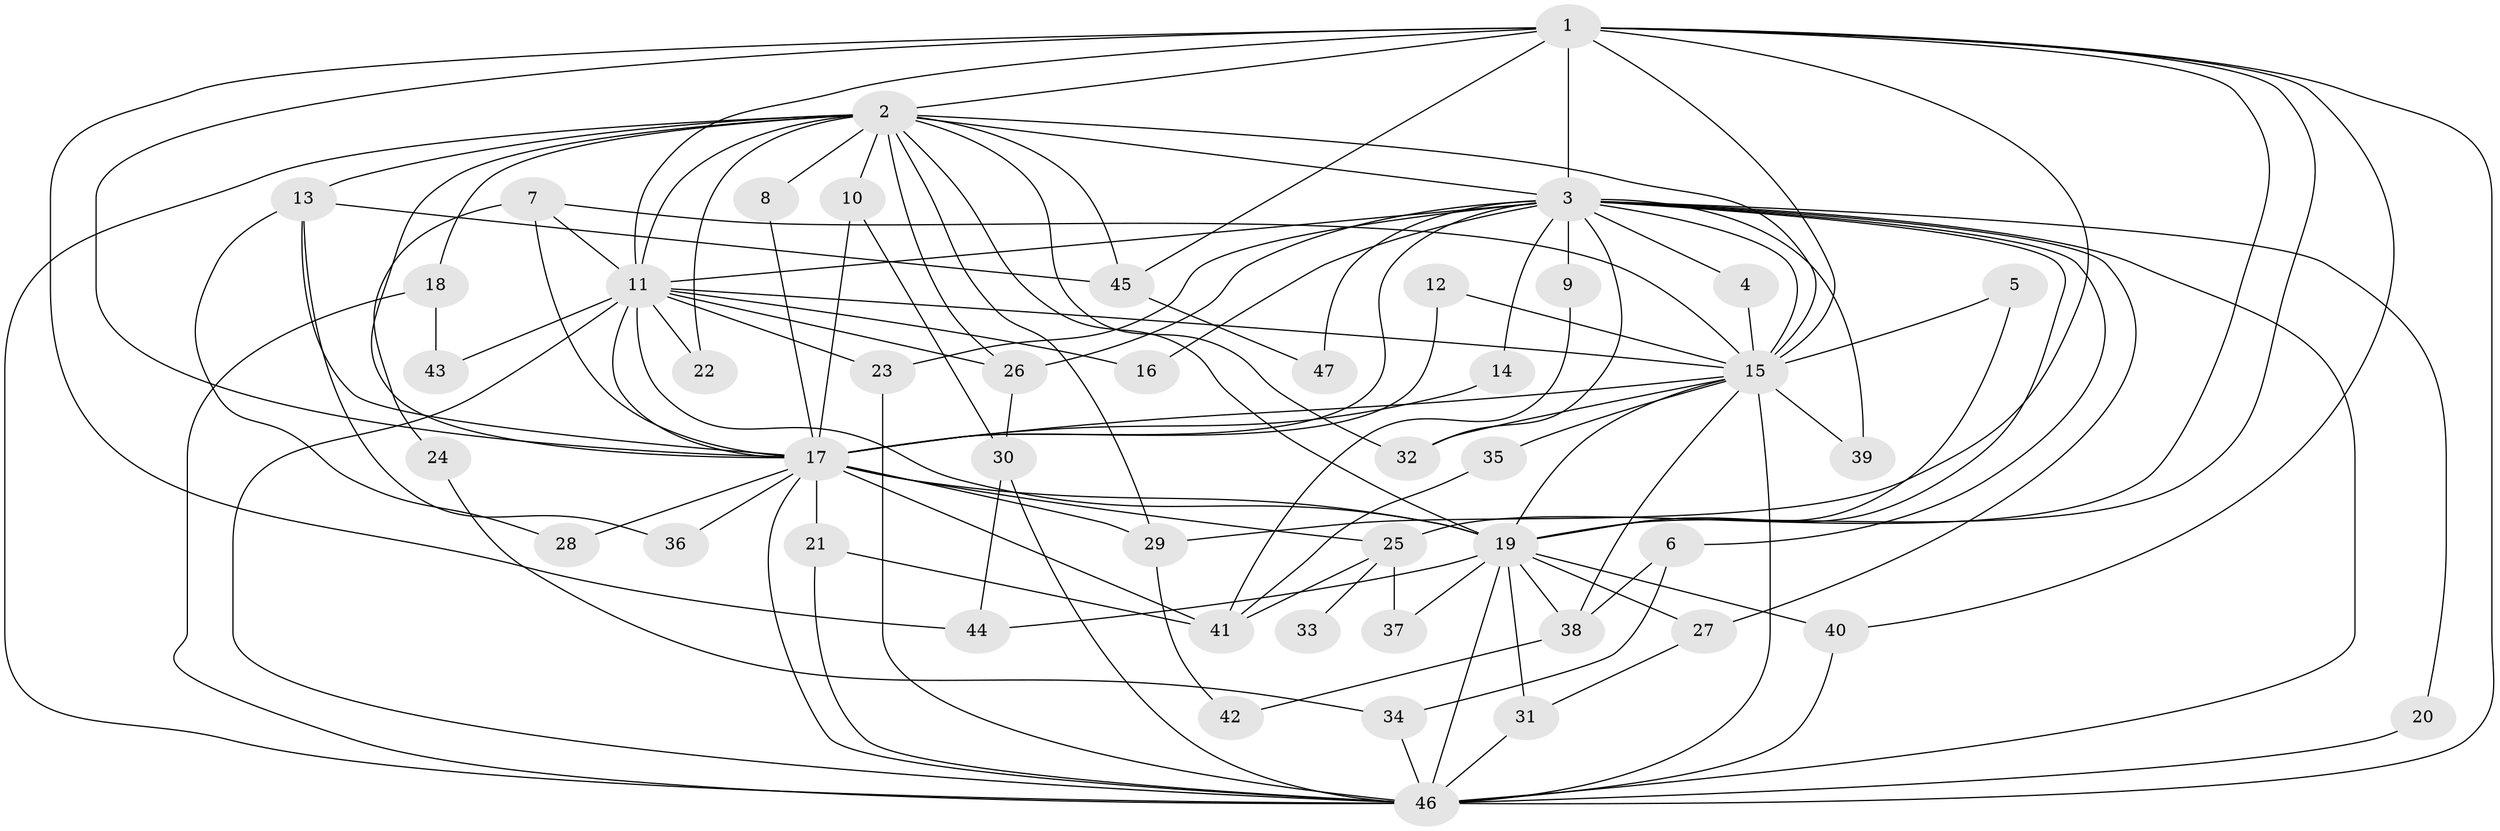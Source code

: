 // original degree distribution, {14: 0.013333333333333334, 22: 0.013333333333333334, 13: 0.013333333333333334, 17: 0.02666666666666667, 19: 0.013333333333333334, 25: 0.013333333333333334, 20: 0.013333333333333334, 12: 0.013333333333333334, 16: 0.013333333333333334, 4: 0.10666666666666667, 2: 0.5466666666666666, 6: 0.013333333333333334, 3: 0.14666666666666667, 7: 0.013333333333333334, 5: 0.04}
// Generated by graph-tools (version 1.1) at 2025/36/03/04/25 23:36:18]
// undirected, 47 vertices, 116 edges
graph export_dot {
  node [color=gray90,style=filled];
  1;
  2;
  3;
  4;
  5;
  6;
  7;
  8;
  9;
  10;
  11;
  12;
  13;
  14;
  15;
  16;
  17;
  18;
  19;
  20;
  21;
  22;
  23;
  24;
  25;
  26;
  27;
  28;
  29;
  30;
  31;
  32;
  33;
  34;
  35;
  36;
  37;
  38;
  39;
  40;
  41;
  42;
  43;
  44;
  45;
  46;
  47;
  1 -- 2 [weight=2.0];
  1 -- 3 [weight=2.0];
  1 -- 11 [weight=1.0];
  1 -- 15 [weight=1.0];
  1 -- 17 [weight=1.0];
  1 -- 19 [weight=1.0];
  1 -- 25 [weight=1.0];
  1 -- 29 [weight=1.0];
  1 -- 40 [weight=1.0];
  1 -- 44 [weight=1.0];
  1 -- 45 [weight=1.0];
  1 -- 46 [weight=1.0];
  2 -- 3 [weight=4.0];
  2 -- 8 [weight=1.0];
  2 -- 10 [weight=2.0];
  2 -- 11 [weight=3.0];
  2 -- 13 [weight=1.0];
  2 -- 15 [weight=2.0];
  2 -- 17 [weight=2.0];
  2 -- 18 [weight=2.0];
  2 -- 19 [weight=2.0];
  2 -- 22 [weight=1.0];
  2 -- 26 [weight=1.0];
  2 -- 29 [weight=1.0];
  2 -- 32 [weight=1.0];
  2 -- 45 [weight=1.0];
  2 -- 46 [weight=2.0];
  3 -- 4 [weight=1.0];
  3 -- 6 [weight=1.0];
  3 -- 9 [weight=2.0];
  3 -- 11 [weight=2.0];
  3 -- 14 [weight=1.0];
  3 -- 15 [weight=2.0];
  3 -- 16 [weight=1.0];
  3 -- 17 [weight=2.0];
  3 -- 19 [weight=2.0];
  3 -- 20 [weight=1.0];
  3 -- 23 [weight=1.0];
  3 -- 26 [weight=1.0];
  3 -- 27 [weight=1.0];
  3 -- 32 [weight=1.0];
  3 -- 39 [weight=1.0];
  3 -- 46 [weight=2.0];
  3 -- 47 [weight=1.0];
  4 -- 15 [weight=1.0];
  5 -- 15 [weight=1.0];
  5 -- 19 [weight=1.0];
  6 -- 34 [weight=1.0];
  6 -- 38 [weight=1.0];
  7 -- 11 [weight=1.0];
  7 -- 15 [weight=1.0];
  7 -- 17 [weight=1.0];
  7 -- 24 [weight=1.0];
  8 -- 17 [weight=1.0];
  9 -- 41 [weight=1.0];
  10 -- 17 [weight=1.0];
  10 -- 30 [weight=1.0];
  11 -- 15 [weight=1.0];
  11 -- 16 [weight=1.0];
  11 -- 17 [weight=1.0];
  11 -- 19 [weight=1.0];
  11 -- 22 [weight=1.0];
  11 -- 23 [weight=1.0];
  11 -- 26 [weight=1.0];
  11 -- 43 [weight=1.0];
  11 -- 46 [weight=1.0];
  12 -- 15 [weight=1.0];
  12 -- 17 [weight=2.0];
  13 -- 17 [weight=2.0];
  13 -- 28 [weight=1.0];
  13 -- 36 [weight=1.0];
  13 -- 45 [weight=1.0];
  14 -- 17 [weight=1.0];
  15 -- 17 [weight=1.0];
  15 -- 19 [weight=1.0];
  15 -- 32 [weight=1.0];
  15 -- 35 [weight=1.0];
  15 -- 38 [weight=2.0];
  15 -- 39 [weight=1.0];
  15 -- 46 [weight=3.0];
  17 -- 19 [weight=1.0];
  17 -- 21 [weight=2.0];
  17 -- 25 [weight=1.0];
  17 -- 28 [weight=1.0];
  17 -- 29 [weight=1.0];
  17 -- 36 [weight=1.0];
  17 -- 41 [weight=1.0];
  17 -- 46 [weight=2.0];
  18 -- 43 [weight=2.0];
  18 -- 46 [weight=1.0];
  19 -- 27 [weight=1.0];
  19 -- 31 [weight=1.0];
  19 -- 37 [weight=1.0];
  19 -- 38 [weight=1.0];
  19 -- 40 [weight=1.0];
  19 -- 44 [weight=1.0];
  19 -- 46 [weight=2.0];
  20 -- 46 [weight=1.0];
  21 -- 41 [weight=1.0];
  21 -- 46 [weight=1.0];
  23 -- 46 [weight=1.0];
  24 -- 34 [weight=1.0];
  25 -- 33 [weight=1.0];
  25 -- 37 [weight=2.0];
  25 -- 41 [weight=1.0];
  26 -- 30 [weight=1.0];
  27 -- 31 [weight=1.0];
  29 -- 42 [weight=1.0];
  30 -- 44 [weight=1.0];
  30 -- 46 [weight=1.0];
  31 -- 46 [weight=1.0];
  34 -- 46 [weight=2.0];
  35 -- 41 [weight=1.0];
  38 -- 42 [weight=1.0];
  40 -- 46 [weight=1.0];
  45 -- 47 [weight=1.0];
}

